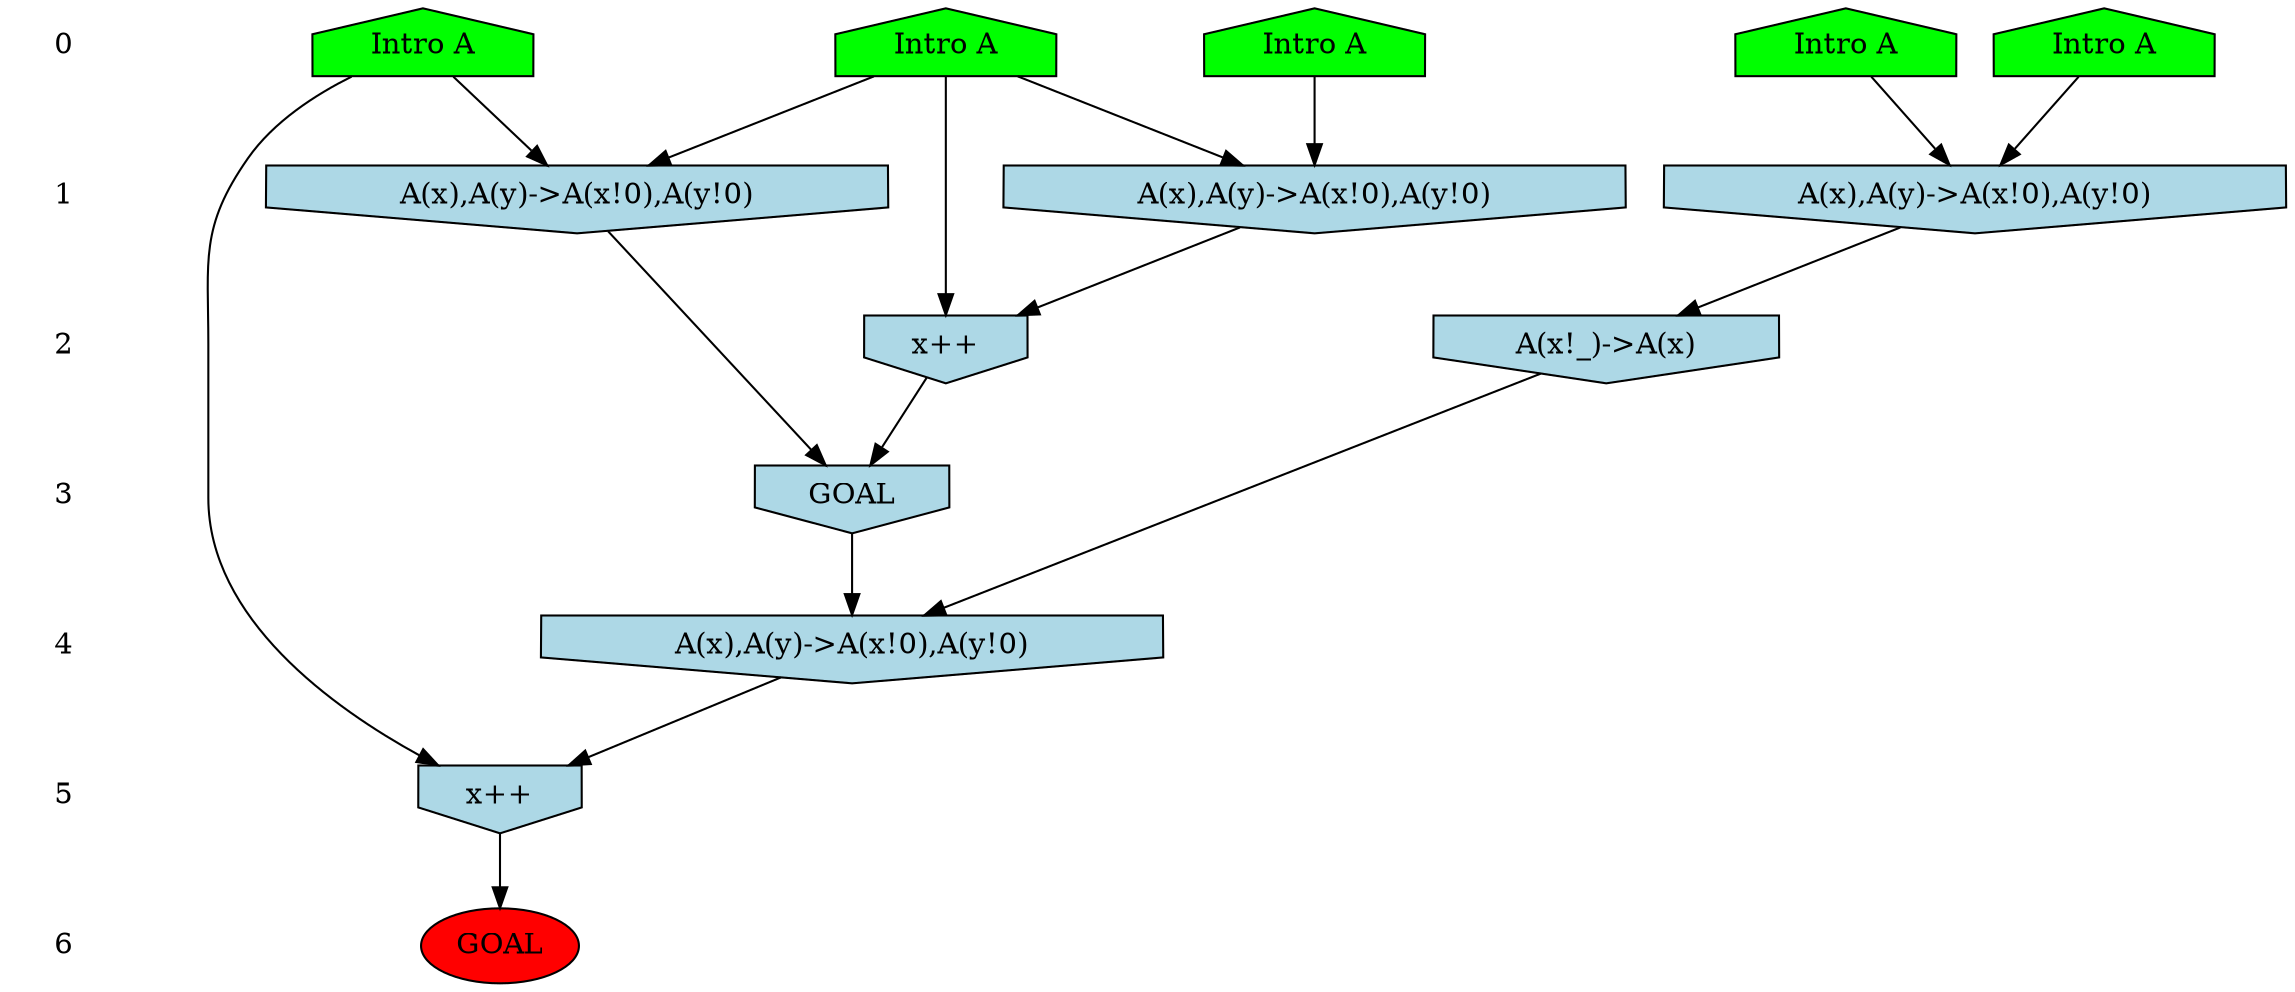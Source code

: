 /* Compression of 2 causal flows obtained in average at 1.491852E+00 t.u */
/* Compressed causal flows were: [257;488] */
digraph G{
 ranksep=.5 ; 
{ rank = same ; "0" [shape=plaintext] ; node_1 [label ="Intro A", shape=house, style=filled, fillcolor=green] ;
node_2 [label ="Intro A", shape=house, style=filled, fillcolor=green] ;
node_3 [label ="Intro A", shape=house, style=filled, fillcolor=green] ;
node_4 [label ="Intro A", shape=house, style=filled, fillcolor=green] ;
node_5 [label ="Intro A", shape=house, style=filled, fillcolor=green] ;
}
{ rank = same ; "1" [shape=plaintext] ; node_6 [label="A(x),A(y)->A(x!0),A(y!0)", shape=invhouse, style=filled, fillcolor = lightblue] ;
node_7 [label="A(x),A(y)->A(x!0),A(y!0)", shape=invhouse, style=filled, fillcolor = lightblue] ;
node_10 [label="A(x),A(y)->A(x!0),A(y!0)", shape=invhouse, style=filled, fillcolor = lightblue] ;
}
{ rank = same ; "2" [shape=plaintext] ; node_8 [label="A(x!_)->A(x)", shape=invhouse, style=filled, fillcolor = lightblue] ;
node_9 [label="x++", shape=invhouse, style=filled, fillcolor = lightblue] ;
}
{ rank = same ; "3" [shape=plaintext] ; node_11 [label="GOAL", shape=invhouse, style=filled, fillcolor = lightblue] ;
}
{ rank = same ; "4" [shape=plaintext] ; node_12 [label="A(x),A(y)->A(x!0),A(y!0)", shape=invhouse, style=filled, fillcolor = lightblue] ;
}
{ rank = same ; "5" [shape=plaintext] ; node_13 [label="x++", shape=invhouse, style=filled, fillcolor = lightblue] ;
}
{ rank = same ; "6" [shape=plaintext] ; node_14 [label ="GOAL", style=filled, fillcolor=red] ;
}
"0" -> "1" [style="invis"]; 
"1" -> "2" [style="invis"]; 
"2" -> "3" [style="invis"]; 
"3" -> "4" [style="invis"]; 
"4" -> "5" [style="invis"]; 
"5" -> "6" [style="invis"]; 
node_2 -> node_6
node_4 -> node_6
node_1 -> node_7
node_5 -> node_7
node_6 -> node_8
node_1 -> node_9
node_7 -> node_9
node_1 -> node_10
node_3 -> node_10
node_9 -> node_11
node_10 -> node_11
node_8 -> node_12
node_11 -> node_12
node_3 -> node_13
node_12 -> node_13
node_13 -> node_14
}
/*
 Dot generation time: 0.000069
*/